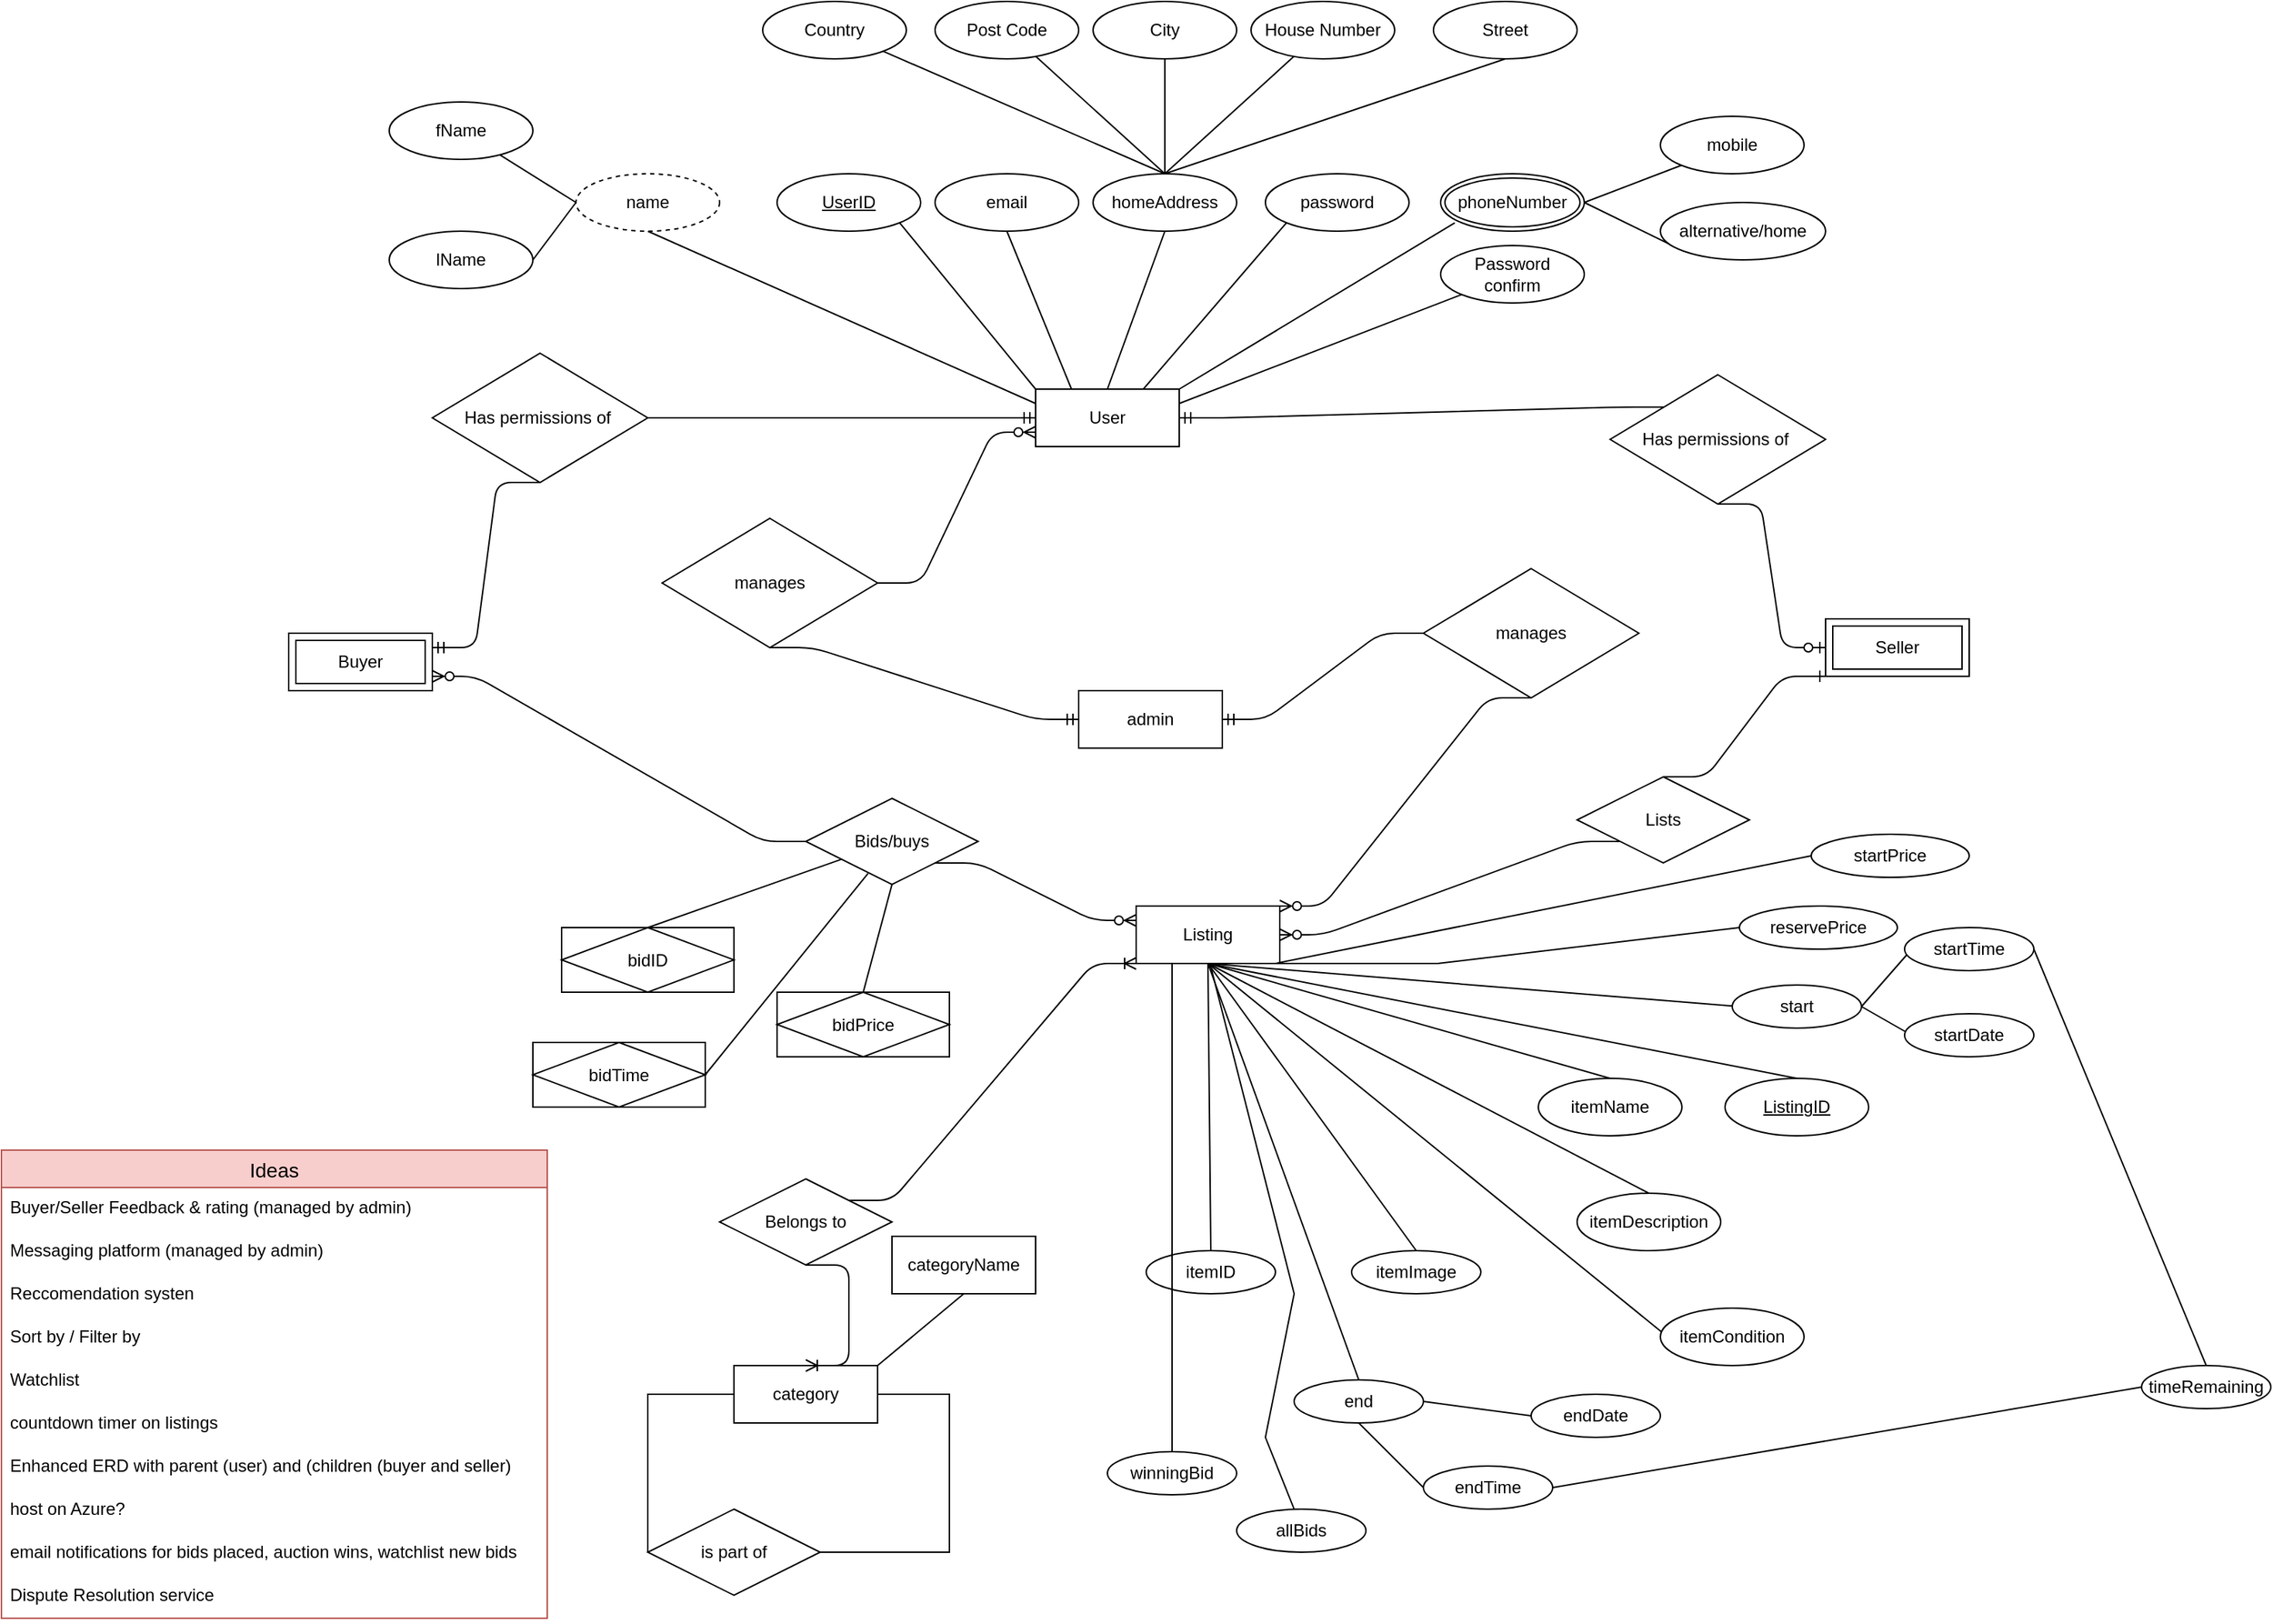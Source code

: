 <mxfile version="13.8.1" type="github"><diagram id="PBJe3xCFQkrLJ3TgRgL_" name="Page-1"><mxGraphModel dx="786" dy="470" grid="1" gridSize="10" guides="1" tooltips="1" connect="1" arrows="1" fold="1" page="1" pageScale="1" pageWidth="1654" pageHeight="1169" math="0" shadow="0"><root><mxCell id="0"/><mxCell id="1" parent="0"/><mxCell id="jdo_Bs8H3Nefda1nTduL-1" value="User" style="whiteSpace=wrap;html=1;align=center;" parent="1" vertex="1"><mxGeometry x="750" y="300" width="100" height="40" as="geometry"/></mxCell><mxCell id="jdo_Bs8H3Nefda1nTduL-9" value="Seller" style="shape=ext;margin=3;double=1;whiteSpace=wrap;html=1;align=center;" parent="1" vertex="1"><mxGeometry x="1300" y="460" width="100" height="40" as="geometry"/></mxCell><mxCell id="jdo_Bs8H3Nefda1nTduL-10" value="Buyer" style="shape=ext;margin=3;double=1;whiteSpace=wrap;html=1;align=center;" parent="1" vertex="1"><mxGeometry x="230" y="470" width="100" height="40" as="geometry"/></mxCell><mxCell id="jdo_Bs8H3Nefda1nTduL-14" value="" style="edgeStyle=entityRelationEdgeStyle;fontSize=12;html=1;endArrow=ERzeroToOne;endFill=1;rounded=1;exitX=0.5;exitY=1;exitDx=0;exitDy=0;entryX=0;entryY=0.5;entryDx=0;entryDy=0;" parent="1" source="mfhCSQvNzGBigoYCUfAT-83" target="jdo_Bs8H3Nefda1nTduL-9" edge="1"><mxGeometry width="100" height="100" relative="1" as="geometry"><mxPoint x="1215" y="400" as="sourcePoint"/><mxPoint x="970" y="500" as="targetPoint"/></mxGeometry></mxCell><mxCell id="jdo_Bs8H3Nefda1nTduL-17" value="" style="edgeStyle=entityRelationEdgeStyle;fontSize=12;html=1;endArrow=ERmandOne;entryX=0;entryY=0.5;entryDx=0;entryDy=0;exitX=1;exitY=0.5;exitDx=0;exitDy=0;" parent="1" source="mfhCSQvNzGBigoYCUfAT-85" target="jdo_Bs8H3Nefda1nTduL-1" edge="1"><mxGeometry width="100" height="100" relative="1" as="geometry"><mxPoint x="470.0" y="320" as="sourcePoint"/><mxPoint x="630" y="200" as="targetPoint"/></mxGeometry></mxCell><mxCell id="jdo_Bs8H3Nefda1nTduL-18" value="" style="edgeStyle=entityRelationEdgeStyle;fontSize=12;html=1;endArrow=ERmandOne;entryX=1;entryY=0.25;entryDx=0;entryDy=0;exitX=0.5;exitY=1;exitDx=0;exitDy=0;" parent="1" source="mfhCSQvNzGBigoYCUfAT-85" target="jdo_Bs8H3Nefda1nTduL-10" edge="1"><mxGeometry width="100" height="100" relative="1" as="geometry"><mxPoint x="410" y="350" as="sourcePoint"/><mxPoint x="380" y="350" as="targetPoint"/></mxGeometry></mxCell><mxCell id="jdo_Bs8H3Nefda1nTduL-20" value="Lists" style="shape=rhombus;perimeter=rhombusPerimeter;whiteSpace=wrap;html=1;align=center;" parent="1" vertex="1"><mxGeometry x="1127" y="570" width="120" height="60" as="geometry"/></mxCell><mxCell id="jdo_Bs8H3Nefda1nTduL-21" value="Listing" style="whiteSpace=wrap;html=1;align=center;" parent="1" vertex="1"><mxGeometry x="820" y="660" width="100" height="40" as="geometry"/></mxCell><mxCell id="jdo_Bs8H3Nefda1nTduL-22" value="" style="edgeStyle=entityRelationEdgeStyle;fontSize=12;html=1;endArrow=ERzeroToMany;endFill=1;entryX=1;entryY=0.5;entryDx=0;entryDy=0;exitX=0;exitY=1;exitDx=0;exitDy=0;" parent="1" source="jdo_Bs8H3Nefda1nTduL-20" target="jdo_Bs8H3Nefda1nTduL-21" edge="1"><mxGeometry width="100" height="100" relative="1" as="geometry"><mxPoint x="1190" y="620" as="sourcePoint"/><mxPoint x="1330" y="650" as="targetPoint"/></mxGeometry></mxCell><mxCell id="jdo_Bs8H3Nefda1nTduL-25" value="" style="edgeStyle=entityRelationEdgeStyle;fontSize=12;html=1;endArrow=ERmandOne;entryX=1;entryY=0.5;entryDx=0;entryDy=0;exitX=0;exitY=0;exitDx=0;exitDy=0;" parent="1" source="mfhCSQvNzGBigoYCUfAT-83" target="jdo_Bs8H3Nefda1nTduL-1" edge="1"><mxGeometry width="100" height="100" relative="1" as="geometry"><mxPoint x="1180" y="340" as="sourcePoint"/><mxPoint x="1030" y="120" as="targetPoint"/></mxGeometry></mxCell><mxCell id="jdo_Bs8H3Nefda1nTduL-26" value="ListingID" style="ellipse;whiteSpace=wrap;html=1;align=center;fontStyle=4;" parent="1" vertex="1"><mxGeometry x="1230" y="780" width="100" height="40" as="geometry"/></mxCell><mxCell id="jdo_Bs8H3Nefda1nTduL-27" value="" style="endArrow=none;html=1;rounded=0;entryX=0.5;entryY=0;entryDx=0;entryDy=0;exitX=0.5;exitY=1;exitDx=0;exitDy=0;" parent="1" source="jdo_Bs8H3Nefda1nTduL-21" target="jdo_Bs8H3Nefda1nTduL-26" edge="1"><mxGeometry relative="1" as="geometry"><mxPoint x="1270" y="460" as="sourcePoint"/><mxPoint x="1430" y="460" as="targetPoint"/></mxGeometry></mxCell><mxCell id="jdo_Bs8H3Nefda1nTduL-28" value="" style="edgeStyle=entityRelationEdgeStyle;fontSize=12;html=1;endArrow=ERone;endFill=1;entryX=0;entryY=1;entryDx=0;entryDy=0;exitX=0.5;exitY=0;exitDx=0;exitDy=0;" parent="1" source="jdo_Bs8H3Nefda1nTduL-20" target="jdo_Bs8H3Nefda1nTduL-9" edge="1"><mxGeometry width="100" height="100" relative="1" as="geometry"><mxPoint x="980" y="760" as="sourcePoint"/><mxPoint x="1080" y="660" as="targetPoint"/></mxGeometry></mxCell><mxCell id="jdo_Bs8H3Nefda1nTduL-29" value="itemName" style="ellipse;whiteSpace=wrap;html=1;align=center;" parent="1" vertex="1"><mxGeometry x="1100" y="780" width="100" height="40" as="geometry"/></mxCell><mxCell id="jdo_Bs8H3Nefda1nTduL-30" value="" style="endArrow=none;html=1;rounded=0;entryX=0.5;entryY=1;entryDx=0;entryDy=0;exitX=0.5;exitY=0;exitDx=0;exitDy=0;" parent="1" source="jdo_Bs8H3Nefda1nTduL-29" target="jdo_Bs8H3Nefda1nTduL-21" edge="1"><mxGeometry relative="1" as="geometry"><mxPoint x="850" y="770" as="sourcePoint"/><mxPoint x="1010" y="770" as="targetPoint"/></mxGeometry></mxCell><mxCell id="jdo_Bs8H3Nefda1nTduL-31" value="itemDescription" style="ellipse;whiteSpace=wrap;html=1;align=center;" parent="1" vertex="1"><mxGeometry x="1127" y="860" width="100" height="40" as="geometry"/></mxCell><mxCell id="jdo_Bs8H3Nefda1nTduL-34" value="" style="endArrow=none;html=1;rounded=0;entryX=0.5;entryY=1;entryDx=0;entryDy=0;exitX=0.5;exitY=0;exitDx=0;exitDy=0;" parent="1" source="jdo_Bs8H3Nefda1nTduL-31" target="jdo_Bs8H3Nefda1nTduL-21" edge="1"><mxGeometry relative="1" as="geometry"><mxPoint x="1040" y="810" as="sourcePoint"/><mxPoint x="1030" y="750" as="targetPoint"/></mxGeometry></mxCell><mxCell id="jdo_Bs8H3Nefda1nTduL-35" value="Bids/buys" style="shape=rhombus;perimeter=rhombusPerimeter;whiteSpace=wrap;html=1;align=center;" parent="1" vertex="1"><mxGeometry x="590" y="585" width="120" height="60" as="geometry"/></mxCell><mxCell id="jdo_Bs8H3Nefda1nTduL-37" value="" style="edgeStyle=entityRelationEdgeStyle;fontSize=12;html=1;endArrow=ERzeroToMany;endFill=1;entryX=0;entryY=0.25;entryDx=0;entryDy=0;exitX=1;exitY=1;exitDx=0;exitDy=0;" parent="1" source="jdo_Bs8H3Nefda1nTduL-35" target="jdo_Bs8H3Nefda1nTduL-21" edge="1"><mxGeometry width="100" height="100" relative="1" as="geometry"><mxPoint x="680" y="810" as="sourcePoint"/><mxPoint x="780" y="710" as="targetPoint"/></mxGeometry></mxCell><mxCell id="jdo_Bs8H3Nefda1nTduL-38" value="" style="edgeStyle=entityRelationEdgeStyle;fontSize=12;html=1;endArrow=ERzeroToMany;endFill=1;exitX=0;exitY=0.5;exitDx=0;exitDy=0;entryX=1;entryY=0.75;entryDx=0;entryDy=0;" parent="1" source="jdo_Bs8H3Nefda1nTduL-35" target="jdo_Bs8H3Nefda1nTduL-10" edge="1"><mxGeometry width="100" height="100" relative="1" as="geometry"><mxPoint x="690" y="640" as="sourcePoint"/><mxPoint x="510" y="510" as="targetPoint"/></mxGeometry></mxCell><mxCell id="jdo_Bs8H3Nefda1nTduL-40" value="" style="endArrow=none;html=1;rounded=0;entryX=0.5;entryY=0;entryDx=0;entryDy=0;exitX=0.5;exitY=1;exitDx=0;exitDy=0;" parent="1" source="jdo_Bs8H3Nefda1nTduL-35" target="mfhCSQvNzGBigoYCUfAT-106" edge="1"><mxGeometry relative="1" as="geometry"><mxPoint x="670" y="600" as="sourcePoint"/><mxPoint x="630.0" y="720" as="targetPoint"/></mxGeometry></mxCell><mxCell id="jdo_Bs8H3Nefda1nTduL-42" value="" style="endArrow=none;html=1;rounded=0;exitX=0.5;exitY=0;exitDx=0;exitDy=0;" parent="1" source="mfhCSQvNzGBigoYCUfAT-104" target="jdo_Bs8H3Nefda1nTduL-35" edge="1"><mxGeometry relative="1" as="geometry"><mxPoint x="490.0" y="675" as="sourcePoint"/><mxPoint x="910" y="610" as="targetPoint"/></mxGeometry></mxCell><mxCell id="jdo_Bs8H3Nefda1nTduL-43" value="end" style="ellipse;whiteSpace=wrap;html=1;align=center;" parent="1" vertex="1"><mxGeometry x="930" y="990" width="90" height="30" as="geometry"/></mxCell><mxCell id="jdo_Bs8H3Nefda1nTduL-44" value="" style="endArrow=none;html=1;rounded=0;entryX=0.5;entryY=1;entryDx=0;entryDy=0;exitX=0.5;exitY=0;exitDx=0;exitDy=0;" parent="1" source="jdo_Bs8H3Nefda1nTduL-43" target="jdo_Bs8H3Nefda1nTduL-21" edge="1"><mxGeometry relative="1" as="geometry"><mxPoint x="955.355" y="815.858" as="sourcePoint"/><mxPoint x="880" y="710" as="targetPoint"/></mxGeometry></mxCell><mxCell id="jdo_Bs8H3Nefda1nTduL-45" value="Belongs to" style="shape=rhombus;perimeter=rhombusPerimeter;whiteSpace=wrap;html=1;align=center;" parent="1" vertex="1"><mxGeometry x="530" y="850" width="120" height="60" as="geometry"/></mxCell><mxCell id="jdo_Bs8H3Nefda1nTduL-46" value="category" style="whiteSpace=wrap;html=1;align=center;" parent="1" vertex="1"><mxGeometry x="540" y="980" width="100" height="40" as="geometry"/></mxCell><mxCell id="jdo_Bs8H3Nefda1nTduL-50" value="" style="edgeStyle=entityRelationEdgeStyle;fontSize=12;html=1;endArrow=ERoneToMany;exitX=0.5;exitY=1;exitDx=0;exitDy=0;entryX=0.5;entryY=0;entryDx=0;entryDy=0;" parent="1" source="jdo_Bs8H3Nefda1nTduL-45" target="jdo_Bs8H3Nefda1nTduL-46" edge="1"><mxGeometry width="100" height="100" relative="1" as="geometry"><mxPoint x="767" y="870" as="sourcePoint"/><mxPoint x="940" y="690" as="targetPoint"/></mxGeometry></mxCell><mxCell id="mfhCSQvNzGBigoYCUfAT-18" style="edgeStyle=none;rounded=0;orthogonalLoop=1;jettySize=auto;html=1;exitX=1;exitY=1;exitDx=0;exitDy=0;entryX=0;entryY=0;entryDx=0;entryDy=0;endArrow=none;endFill=0;" parent="1" source="mfhCSQvNzGBigoYCUfAT-3" target="jdo_Bs8H3Nefda1nTduL-1" edge="1"><mxGeometry relative="1" as="geometry"/></mxCell><mxCell id="mfhCSQvNzGBigoYCUfAT-3" value="&lt;u&gt;UserID&lt;/u&gt;" style="ellipse;whiteSpace=wrap;html=1;align=center;" parent="1" vertex="1"><mxGeometry x="570" y="150" width="100" height="40" as="geometry"/></mxCell><mxCell id="mfhCSQvNzGBigoYCUfAT-17" style="edgeStyle=none;rounded=0;orthogonalLoop=1;jettySize=auto;html=1;exitX=0.5;exitY=1;exitDx=0;exitDy=0;entryX=0.25;entryY=0;entryDx=0;entryDy=0;endArrow=none;endFill=0;" parent="1" source="mfhCSQvNzGBigoYCUfAT-7" target="jdo_Bs8H3Nefda1nTduL-1" edge="1"><mxGeometry relative="1" as="geometry"/></mxCell><mxCell id="mfhCSQvNzGBigoYCUfAT-7" value="email" style="ellipse;whiteSpace=wrap;html=1;align=center;" parent="1" vertex="1"><mxGeometry x="680" y="150" width="100" height="40" as="geometry"/></mxCell><mxCell id="mfhCSQvNzGBigoYCUfAT-16" style="edgeStyle=none;rounded=0;orthogonalLoop=1;jettySize=auto;html=1;exitX=0.5;exitY=1;exitDx=0;exitDy=0;entryX=0.5;entryY=0;entryDx=0;entryDy=0;endArrow=none;endFill=0;" parent="1" target="jdo_Bs8H3Nefda1nTduL-1" edge="1"><mxGeometry relative="1" as="geometry"><mxPoint x="840.0" y="190" as="sourcePoint"/></mxGeometry></mxCell><mxCell id="mfhCSQvNzGBigoYCUfAT-19" style="edgeStyle=none;rounded=0;orthogonalLoop=1;jettySize=auto;html=1;exitX=0;exitY=1;exitDx=0;exitDy=0;entryX=0.75;entryY=0;entryDx=0;entryDy=0;endArrow=none;endFill=0;" parent="1" source="mfhCSQvNzGBigoYCUfAT-13" target="jdo_Bs8H3Nefda1nTduL-1" edge="1"><mxGeometry relative="1" as="geometry"/></mxCell><mxCell id="mfhCSQvNzGBigoYCUfAT-13" value="password" style="ellipse;whiteSpace=wrap;html=1;align=center;" parent="1" vertex="1"><mxGeometry x="910" y="150" width="100" height="40" as="geometry"/></mxCell><mxCell id="mfhCSQvNzGBigoYCUfAT-20" style="edgeStyle=none;rounded=0;orthogonalLoop=1;jettySize=auto;html=1;exitX=0;exitY=1;exitDx=0;exitDy=0;entryX=1;entryY=0;entryDx=0;entryDy=0;endArrow=none;endFill=0;" parent="1" target="jdo_Bs8H3Nefda1nTduL-1" edge="1"><mxGeometry relative="1" as="geometry"><mxPoint x="835" y="310" as="targetPoint"/><mxPoint x="1041.854" y="184.226" as="sourcePoint"/></mxGeometry></mxCell><mxCell id="mfhCSQvNzGBigoYCUfAT-23" style="edgeStyle=none;rounded=0;orthogonalLoop=1;jettySize=auto;html=1;exitX=0;exitY=1;exitDx=0;exitDy=0;entryX=1;entryY=0.25;entryDx=0;entryDy=0;endArrow=none;endFill=0;" parent="1" source="mfhCSQvNzGBigoYCUfAT-24" target="jdo_Bs8H3Nefda1nTduL-1" edge="1"><mxGeometry relative="1" as="geometry"><mxPoint x="827.0" y="340" as="targetPoint"/></mxGeometry></mxCell><mxCell id="mfhCSQvNzGBigoYCUfAT-24" value="Password&lt;br&gt;confirm" style="ellipse;whiteSpace=wrap;html=1;align=center;" parent="1" vertex="1"><mxGeometry x="1032" y="200" width="100" height="40" as="geometry"/></mxCell><mxCell id="mfhCSQvNzGBigoYCUfAT-27" value="itemImage" style="ellipse;whiteSpace=wrap;html=1;align=center;" parent="1" vertex="1"><mxGeometry x="970" y="900" width="90" height="30" as="geometry"/></mxCell><mxCell id="mfhCSQvNzGBigoYCUfAT-28" value="" style="endArrow=none;html=1;rounded=0;exitX=0.5;exitY=0;exitDx=0;exitDy=0;" parent="1" source="mfhCSQvNzGBigoYCUfAT-27" edge="1"><mxGeometry relative="1" as="geometry"><mxPoint x="1055.355" y="925.858" as="sourcePoint"/><mxPoint x="870" y="700" as="targetPoint"/></mxGeometry></mxCell><mxCell id="mfhCSQvNzGBigoYCUfAT-29" value="reservePrice" style="ellipse;whiteSpace=wrap;html=1;align=center;" parent="1" vertex="1"><mxGeometry x="1240" y="660" width="110" height="30" as="geometry"/></mxCell><mxCell id="mfhCSQvNzGBigoYCUfAT-30" value="" style="endArrow=none;html=1;rounded=0;entryX=1;entryY=1;entryDx=0;entryDy=0;exitX=0;exitY=0.5;exitDx=0;exitDy=0;" parent="1" source="mfhCSQvNzGBigoYCUfAT-29" edge="1"><mxGeometry relative="1" as="geometry"><mxPoint x="1005.355" y="925.858" as="sourcePoint"/><mxPoint x="870.0" y="700" as="targetPoint"/><Array as="points"><mxPoint x="1030" y="700"/></Array></mxGeometry></mxCell><mxCell id="mfhCSQvNzGBigoYCUfAT-34" value="itemID" style="ellipse;whiteSpace=wrap;html=1;align=center;" parent="1" vertex="1"><mxGeometry x="827" y="900" width="90" height="30" as="geometry"/></mxCell><mxCell id="mfhCSQvNzGBigoYCUfAT-35" value="" style="endArrow=none;html=1;rounded=0;exitX=0.5;exitY=0;exitDx=0;exitDy=0;" parent="1" source="mfhCSQvNzGBigoYCUfAT-34" edge="1"><mxGeometry relative="1" as="geometry"><mxPoint x="965.355" y="825.858" as="sourcePoint"/><mxPoint x="870" y="700" as="targetPoint"/></mxGeometry></mxCell><mxCell id="mfhCSQvNzGBigoYCUfAT-41" value="" style="endArrow=none;html=1;rounded=0;" parent="1" edge="1"><mxGeometry relative="1" as="geometry"><mxPoint x="1240" y="730" as="sourcePoint"/><mxPoint x="870" y="700" as="targetPoint"/></mxGeometry></mxCell><mxCell id="mfhCSQvNzGBigoYCUfAT-42" value="start" style="ellipse;whiteSpace=wrap;html=1;align=center;" parent="1" vertex="1"><mxGeometry x="1235" y="715" width="90" height="30" as="geometry"/></mxCell><mxCell id="mfhCSQvNzGBigoYCUfAT-44" value="" style="endArrow=none;html=1;rounded=0;entryX=1;entryY=0.5;entryDx=0;entryDy=0;exitX=0.361;exitY=0.871;exitDx=0;exitDy=0;exitPerimeter=0;" parent="1" source="jdo_Bs8H3Nefda1nTduL-35" target="mfhCSQvNzGBigoYCUfAT-105" edge="1"><mxGeometry relative="1" as="geometry"><mxPoint x="639.474" y="634.737" as="sourcePoint"/><mxPoint x="510.0" y="800" as="targetPoint"/></mxGeometry></mxCell><mxCell id="mfhCSQvNzGBigoYCUfAT-49" value="" style="edgeStyle=none;rounded=0;orthogonalLoop=1;jettySize=auto;html=1;endArrow=none;endFill=0;" parent="1" target="mfhCSQvNzGBigoYCUfAT-48" edge="1"><mxGeometry relative="1" as="geometry"><mxPoint x="840.0" y="150" as="sourcePoint"/></mxGeometry></mxCell><mxCell id="mfhCSQvNzGBigoYCUfAT-48" value="City" style="ellipse;whiteSpace=wrap;html=1;align=center;" parent="1" vertex="1"><mxGeometry x="790" y="30" width="100" height="40" as="geometry"/></mxCell><mxCell id="mfhCSQvNzGBigoYCUfAT-50" value="" style="edgeStyle=none;rounded=0;orthogonalLoop=1;jettySize=auto;html=1;exitX=0.5;exitY=0;exitDx=0;exitDy=0;endArrow=none;endFill=0;" parent="1" target="mfhCSQvNzGBigoYCUfAT-51" edge="1"><mxGeometry relative="1" as="geometry"><mxPoint x="840.0" y="150" as="sourcePoint"/></mxGeometry></mxCell><mxCell id="mfhCSQvNzGBigoYCUfAT-51" value="House Number" style="ellipse;whiteSpace=wrap;html=1;align=center;" parent="1" vertex="1"><mxGeometry x="900" y="30" width="100" height="40" as="geometry"/></mxCell><mxCell id="mfhCSQvNzGBigoYCUfAT-52" value="" style="edgeStyle=none;rounded=0;orthogonalLoop=1;jettySize=auto;html=1;exitX=0.5;exitY=0;exitDx=0;exitDy=0;endArrow=none;endFill=0;" parent="1" target="mfhCSQvNzGBigoYCUfAT-53" edge="1"><mxGeometry relative="1" as="geometry"><mxPoint x="840.0" y="150" as="sourcePoint"/></mxGeometry></mxCell><mxCell id="mfhCSQvNzGBigoYCUfAT-53" value="Post Code" style="ellipse;whiteSpace=wrap;html=1;align=center;" parent="1" vertex="1"><mxGeometry x="680" y="30" width="100" height="40" as="geometry"/></mxCell><mxCell id="mfhCSQvNzGBigoYCUfAT-55" value="" style="edgeStyle=none;rounded=0;orthogonalLoop=1;jettySize=auto;html=1;exitX=0.5;exitY=0;exitDx=0;exitDy=0;endArrow=none;endFill=0;" parent="1" target="mfhCSQvNzGBigoYCUfAT-56" edge="1"><mxGeometry relative="1" as="geometry"><mxPoint x="840.0" y="150" as="sourcePoint"/></mxGeometry></mxCell><mxCell id="mfhCSQvNzGBigoYCUfAT-56" value="Country" style="ellipse;whiteSpace=wrap;html=1;align=center;" parent="1" vertex="1"><mxGeometry x="560" y="30" width="100" height="40" as="geometry"/></mxCell><mxCell id="mfhCSQvNzGBigoYCUfAT-57" value="phoneNumber" style="ellipse;shape=doubleEllipse;margin=3;whiteSpace=wrap;html=1;align=center;" parent="1" vertex="1"><mxGeometry x="1032" y="150" width="100" height="40" as="geometry"/></mxCell><mxCell id="mfhCSQvNzGBigoYCUfAT-58" style="edgeStyle=none;rounded=0;orthogonalLoop=1;jettySize=auto;html=1;exitX=0.5;exitY=1;exitDx=0;exitDy=0;entryX=0;entryY=0.25;entryDx=0;entryDy=0;endArrow=none;endFill=0;" parent="1" source="mfhCSQvNzGBigoYCUfAT-66" target="jdo_Bs8H3Nefda1nTduL-1" edge="1"><mxGeometry relative="1" as="geometry"><mxPoint x="545.0" y="300" as="targetPoint"/><mxPoint x="370.0" y="130" as="sourcePoint"/></mxGeometry></mxCell><mxCell id="mfhCSQvNzGBigoYCUfAT-60" value="Street" style="ellipse;whiteSpace=wrap;html=1;align=center;" parent="1" vertex="1"><mxGeometry x="1027" y="30" width="100" height="40" as="geometry"/></mxCell><mxCell id="mfhCSQvNzGBigoYCUfAT-61" value="" style="edgeStyle=none;rounded=0;orthogonalLoop=1;jettySize=auto;html=1;exitX=0.5;exitY=0;exitDx=0;exitDy=0;endArrow=none;endFill=0;entryX=0.5;entryY=1;entryDx=0;entryDy=0;" parent="1" target="mfhCSQvNzGBigoYCUfAT-60" edge="1"><mxGeometry relative="1" as="geometry"><mxPoint x="840.0" y="150" as="sourcePoint"/><mxPoint x="939.953" y="78.322" as="targetPoint"/></mxGeometry></mxCell><mxCell id="mfhCSQvNzGBigoYCUfAT-66" value="name" style="ellipse;whiteSpace=wrap;html=1;align=center;dashed=1;" parent="1" vertex="1"><mxGeometry x="430" y="150" width="100" height="40" as="geometry"/></mxCell><mxCell id="mfhCSQvNzGBigoYCUfAT-67" value="" style="edgeStyle=none;rounded=0;orthogonalLoop=1;jettySize=auto;html=1;endArrow=none;endFill=0;exitX=0;exitY=0.5;exitDx=0;exitDy=0;" parent="1" source="mfhCSQvNzGBigoYCUfAT-66" target="mfhCSQvNzGBigoYCUfAT-68" edge="1"><mxGeometry relative="1" as="geometry"><mxPoint x="520.0" y="230" as="sourcePoint"/></mxGeometry></mxCell><mxCell id="mfhCSQvNzGBigoYCUfAT-68" value="fName" style="ellipse;whiteSpace=wrap;html=1;align=center;" parent="1" vertex="1"><mxGeometry x="300" y="100" width="100" height="40" as="geometry"/></mxCell><mxCell id="mfhCSQvNzGBigoYCUfAT-69" value="lName" style="ellipse;whiteSpace=wrap;html=1;align=center;" parent="1" vertex="1"><mxGeometry x="300" y="190" width="100" height="40" as="geometry"/></mxCell><mxCell id="mfhCSQvNzGBigoYCUfAT-70" value="" style="edgeStyle=none;rounded=0;orthogonalLoop=1;jettySize=auto;html=1;endArrow=none;endFill=0;exitX=0;exitY=0.5;exitDx=0;exitDy=0;entryX=1;entryY=0.5;entryDx=0;entryDy=0;" parent="1" source="mfhCSQvNzGBigoYCUfAT-66" target="mfhCSQvNzGBigoYCUfAT-69" edge="1"><mxGeometry relative="1" as="geometry"><mxPoint x="440.0" y="180" as="sourcePoint"/><mxPoint x="386.896" y="146.86" as="targetPoint"/></mxGeometry></mxCell><mxCell id="mfhCSQvNzGBigoYCUfAT-71" style="edgeStyle=none;rounded=0;orthogonalLoop=1;jettySize=auto;html=1;exitX=0;exitY=1;exitDx=0;exitDy=0;entryX=1;entryY=0.5;entryDx=0;entryDy=0;endArrow=none;endFill=0;" parent="1" source="mfhCSQvNzGBigoYCUfAT-72" target="mfhCSQvNzGBigoYCUfAT-57" edge="1"><mxGeometry relative="1" as="geometry"><mxPoint x="1100.0" y="260" as="targetPoint"/></mxGeometry></mxCell><mxCell id="mfhCSQvNzGBigoYCUfAT-72" value="mobile" style="ellipse;whiteSpace=wrap;html=1;align=center;" parent="1" vertex="1"><mxGeometry x="1185" y="110" width="100" height="40" as="geometry"/></mxCell><mxCell id="mfhCSQvNzGBigoYCUfAT-73" style="edgeStyle=none;rounded=0;orthogonalLoop=1;jettySize=auto;html=1;exitX=0;exitY=1;exitDx=0;exitDy=0;entryX=1;entryY=0.5;entryDx=0;entryDy=0;endArrow=none;endFill=0;" parent="1" source="mfhCSQvNzGBigoYCUfAT-74" target="mfhCSQvNzGBigoYCUfAT-57" edge="1"><mxGeometry relative="1" as="geometry"><mxPoint x="1132" y="230" as="targetPoint"/></mxGeometry></mxCell><mxCell id="mfhCSQvNzGBigoYCUfAT-74" value="alternative/home" style="ellipse;whiteSpace=wrap;html=1;align=center;" parent="1" vertex="1"><mxGeometry x="1185" y="170" width="115" height="40" as="geometry"/></mxCell><mxCell id="mfhCSQvNzGBigoYCUfAT-79" value="" style="edgeStyle=entityRelationEdgeStyle;fontSize=12;html=1;endArrow=ERmandOne;exitX=0.5;exitY=1;exitDx=0;exitDy=0;entryX=0;entryY=0.5;entryDx=0;entryDy=0;" parent="1" source="mfhCSQvNzGBigoYCUfAT-81" target="mfhCSQvNzGBigoYCUfAT-109" edge="1"><mxGeometry width="100" height="100" relative="1" as="geometry"><mxPoint x="710" y="520" as="sourcePoint"/><mxPoint x="770" y="530" as="targetPoint"/></mxGeometry></mxCell><mxCell id="mfhCSQvNzGBigoYCUfAT-81" value="manages" style="shape=rhombus;perimeter=rhombusPerimeter;whiteSpace=wrap;html=1;align=center;" parent="1" vertex="1"><mxGeometry x="490" y="390" width="150" height="90" as="geometry"/></mxCell><mxCell id="mfhCSQvNzGBigoYCUfAT-83" value="Has permissions of&amp;nbsp;" style="shape=rhombus;perimeter=rhombusPerimeter;whiteSpace=wrap;html=1;align=center;" parent="1" vertex="1"><mxGeometry x="1150" y="290" width="150" height="90" as="geometry"/></mxCell><mxCell id="mfhCSQvNzGBigoYCUfAT-85" value="Has permissions of&amp;nbsp;" style="shape=rhombus;perimeter=rhombusPerimeter;whiteSpace=wrap;html=1;align=center;" parent="1" vertex="1"><mxGeometry x="330" y="275" width="150" height="90" as="geometry"/></mxCell><mxCell id="mfhCSQvNzGBigoYCUfAT-90" value="manages" style="shape=rhombus;perimeter=rhombusPerimeter;whiteSpace=wrap;html=1;align=center;" parent="1" vertex="1"><mxGeometry x="1020" y="425" width="150" height="90" as="geometry"/></mxCell><mxCell id="mfhCSQvNzGBigoYCUfAT-92" value="winningBid" style="ellipse;whiteSpace=wrap;html=1;align=center;" parent="1" vertex="1"><mxGeometry x="800" y="1040" width="90" height="30" as="geometry"/></mxCell><mxCell id="mfhCSQvNzGBigoYCUfAT-93" value="" style="endArrow=none;html=1;rounded=0;exitX=0.5;exitY=0;exitDx=0;exitDy=0;entryX=0.25;entryY=1;entryDx=0;entryDy=0;" parent="1" source="mfhCSQvNzGBigoYCUfAT-92" target="jdo_Bs8H3Nefda1nTduL-21" edge="1"><mxGeometry relative="1" as="geometry"><mxPoint x="975.355" y="835.858" as="sourcePoint"/><mxPoint x="880.0" y="710" as="targetPoint"/></mxGeometry></mxCell><mxCell id="mfhCSQvNzGBigoYCUfAT-94" value="homeAddress" style="ellipse;whiteSpace=wrap;html=1;align=center;" parent="1" vertex="1"><mxGeometry x="790" y="150" width="100" height="40" as="geometry"/></mxCell><mxCell id="mfhCSQvNzGBigoYCUfAT-95" value="" style="endArrow=none;html=1;rounded=0;entryX=1;entryY=0.5;entryDx=0;entryDy=0;" parent="1" target="mfhCSQvNzGBigoYCUfAT-42" edge="1"><mxGeometry relative="1" as="geometry"><mxPoint x="1360" y="690" as="sourcePoint"/><mxPoint x="990.0" y="660" as="targetPoint"/></mxGeometry></mxCell><mxCell id="mfhCSQvNzGBigoYCUfAT-96" value="startTime" style="ellipse;whiteSpace=wrap;html=1;align=center;" parent="1" vertex="1"><mxGeometry x="1355" y="675" width="90" height="30" as="geometry"/></mxCell><mxCell id="mfhCSQvNzGBigoYCUfAT-97" value="" style="endArrow=none;html=1;rounded=0;entryX=1;entryY=0.5;entryDx=0;entryDy=0;" parent="1" target="mfhCSQvNzGBigoYCUfAT-42" edge="1"><mxGeometry relative="1" as="geometry"><mxPoint x="1360" y="750" as="sourcePoint"/><mxPoint x="1325.0" y="790" as="targetPoint"/></mxGeometry></mxCell><mxCell id="mfhCSQvNzGBigoYCUfAT-98" value="startDate" style="ellipse;whiteSpace=wrap;html=1;align=center;" parent="1" vertex="1"><mxGeometry x="1355" y="735" width="90" height="30" as="geometry"/></mxCell><mxCell id="mfhCSQvNzGBigoYCUfAT-99" value="" style="endArrow=none;html=1;rounded=0;entryX=0.5;entryY=1;entryDx=0;entryDy=0;exitX=0;exitY=0.5;exitDx=0;exitDy=0;" parent="1" source="mfhCSQvNzGBigoYCUfAT-100" target="jdo_Bs8H3Nefda1nTduL-43" edge="1"><mxGeometry relative="1" as="geometry"><mxPoint x="1015" y="1070" as="sourcePoint"/><mxPoint x="980.0" y="1082.5" as="targetPoint"/></mxGeometry></mxCell><mxCell id="mfhCSQvNzGBigoYCUfAT-100" value="endTime" style="ellipse;whiteSpace=wrap;html=1;align=center;" parent="1" vertex="1"><mxGeometry x="1020" y="1050" width="90" height="30" as="geometry"/></mxCell><mxCell id="mfhCSQvNzGBigoYCUfAT-101" value="" style="endArrow=none;html=1;rounded=0;entryX=1;entryY=0.5;entryDx=0;entryDy=0;exitX=0;exitY=0.5;exitDx=0;exitDy=0;" parent="1" source="mfhCSQvNzGBigoYCUfAT-102" target="jdo_Bs8H3Nefda1nTduL-43" edge="1"><mxGeometry relative="1" as="geometry"><mxPoint x="1090" y="1020" as="sourcePoint"/><mxPoint x="1050" y="970" as="targetPoint"/></mxGeometry></mxCell><mxCell id="mfhCSQvNzGBigoYCUfAT-102" value="endDate" style="ellipse;whiteSpace=wrap;html=1;align=center;" parent="1" vertex="1"><mxGeometry x="1095" y="1000" width="90" height="30" as="geometry"/></mxCell><mxCell id="mfhCSQvNzGBigoYCUfAT-104" value="bidID" style="shape=associativeEntity;whiteSpace=wrap;html=1;align=center;" parent="1" vertex="1"><mxGeometry x="420" y="675" width="120" height="45" as="geometry"/></mxCell><mxCell id="mfhCSQvNzGBigoYCUfAT-105" value="bidTime" style="shape=associativeEntity;whiteSpace=wrap;html=1;align=center;" parent="1" vertex="1"><mxGeometry x="400" y="755" width="120" height="45" as="geometry"/></mxCell><mxCell id="mfhCSQvNzGBigoYCUfAT-106" value="bidPrice" style="shape=associativeEntity;whiteSpace=wrap;html=1;align=center;" parent="1" vertex="1"><mxGeometry x="570" y="720" width="120" height="45" as="geometry"/></mxCell><mxCell id="mfhCSQvNzGBigoYCUfAT-107" value="" style="endArrow=none;html=1;rounded=0;" parent="1" edge="1"><mxGeometry relative="1" as="geometry"><mxPoint x="1190" y="960" as="sourcePoint"/><mxPoint x="870" y="700" as="targetPoint"/></mxGeometry></mxCell><mxCell id="mfhCSQvNzGBigoYCUfAT-108" value="itemCondition" style="ellipse;whiteSpace=wrap;html=1;align=center;" parent="1" vertex="1"><mxGeometry x="1185" y="940" width="100" height="40" as="geometry"/></mxCell><mxCell id="mfhCSQvNzGBigoYCUfAT-109" value="admin" style="whiteSpace=wrap;html=1;align=center;" parent="1" vertex="1"><mxGeometry x="780" y="510" width="100" height="40" as="geometry"/></mxCell><mxCell id="mfhCSQvNzGBigoYCUfAT-111" value="" style="edgeStyle=entityRelationEdgeStyle;fontSize=12;html=1;endArrow=ERzeroToMany;endFill=1;entryX=1;entryY=0;entryDx=0;entryDy=0;exitX=0.5;exitY=1;exitDx=0;exitDy=0;" parent="1" source="mfhCSQvNzGBigoYCUfAT-90" target="jdo_Bs8H3Nefda1nTduL-21" edge="1"><mxGeometry width="100" height="100" relative="1" as="geometry"><mxPoint x="950" y="590" as="sourcePoint"/><mxPoint x="1050" y="490" as="targetPoint"/></mxGeometry></mxCell><mxCell id="mfhCSQvNzGBigoYCUfAT-112" value="" style="edgeStyle=entityRelationEdgeStyle;fontSize=12;html=1;endArrow=ERmandOne;entryX=1;entryY=0.5;entryDx=0;entryDy=0;exitX=0;exitY=0.5;exitDx=0;exitDy=0;" parent="1" source="mfhCSQvNzGBigoYCUfAT-90" target="mfhCSQvNzGBigoYCUfAT-109" edge="1"><mxGeometry width="100" height="100" relative="1" as="geometry"><mxPoint x="890" y="500" as="sourcePoint"/><mxPoint x="990" y="400" as="targetPoint"/></mxGeometry></mxCell><mxCell id="mfhCSQvNzGBigoYCUfAT-113" value="" style="edgeStyle=entityRelationEdgeStyle;fontSize=12;html=1;endArrow=ERzeroToMany;endFill=1;entryX=0;entryY=0.75;entryDx=0;entryDy=0;exitX=1;exitY=0.5;exitDx=0;exitDy=0;" parent="1" source="mfhCSQvNzGBigoYCUfAT-81" target="jdo_Bs8H3Nefda1nTduL-1" edge="1"><mxGeometry width="100" height="100" relative="1" as="geometry"><mxPoint x="670" y="580" as="sourcePoint"/><mxPoint x="770" y="480" as="targetPoint"/></mxGeometry></mxCell><mxCell id="mfhCSQvNzGBigoYCUfAT-115" value="Ideas" style="swimlane;fontStyle=0;childLayout=stackLayout;horizontal=1;startSize=26;horizontalStack=0;resizeParent=1;resizeParentMax=0;resizeLast=0;collapsible=1;marginBottom=0;align=center;fontSize=14;fillColor=#f8cecc;strokeColor=#b85450;" parent="1" vertex="1"><mxGeometry x="30" y="830" width="380" height="326" as="geometry"><mxRectangle x="80" y="840" width="70" height="26" as="alternateBounds"/></mxGeometry></mxCell><mxCell id="mfhCSQvNzGBigoYCUfAT-116" value="Buyer/Seller Feedback &amp; rating (managed by admin)" style="text;strokeColor=none;fillColor=none;spacingLeft=4;spacingRight=4;overflow=hidden;rotatable=0;points=[[0,0.5],[1,0.5]];portConstraint=eastwest;fontSize=12;" parent="mfhCSQvNzGBigoYCUfAT-115" vertex="1"><mxGeometry y="26" width="380" height="30" as="geometry"/></mxCell><mxCell id="mfhCSQvNzGBigoYCUfAT-117" value="Messaging platform (managed by admin)" style="text;strokeColor=none;fillColor=none;spacingLeft=4;spacingRight=4;overflow=hidden;rotatable=0;points=[[0,0.5],[1,0.5]];portConstraint=eastwest;fontSize=12;" parent="mfhCSQvNzGBigoYCUfAT-115" vertex="1"><mxGeometry y="56" width="380" height="30" as="geometry"/></mxCell><mxCell id="mfhCSQvNzGBigoYCUfAT-118" value="Reccomendation systen&#10;" style="text;strokeColor=none;fillColor=none;spacingLeft=4;spacingRight=4;overflow=hidden;rotatable=0;points=[[0,0.5],[1,0.5]];portConstraint=eastwest;fontSize=12;" parent="mfhCSQvNzGBigoYCUfAT-115" vertex="1"><mxGeometry y="86" width="380" height="30" as="geometry"/></mxCell><mxCell id="mfhCSQvNzGBigoYCUfAT-119" value="Sort by / Filter by" style="text;strokeColor=none;fillColor=none;spacingLeft=4;spacingRight=4;overflow=hidden;rotatable=0;points=[[0,0.5],[1,0.5]];portConstraint=eastwest;fontSize=12;" parent="mfhCSQvNzGBigoYCUfAT-115" vertex="1"><mxGeometry y="116" width="380" height="30" as="geometry"/></mxCell><mxCell id="mfhCSQvNzGBigoYCUfAT-120" value="Watchlist" style="text;strokeColor=none;fillColor=none;spacingLeft=4;spacingRight=4;overflow=hidden;rotatable=0;points=[[0,0.5],[1,0.5]];portConstraint=eastwest;fontSize=12;" parent="mfhCSQvNzGBigoYCUfAT-115" vertex="1"><mxGeometry y="146" width="380" height="30" as="geometry"/></mxCell><mxCell id="mfhCSQvNzGBigoYCUfAT-121" value="countdown timer on listings" style="text;strokeColor=none;fillColor=none;spacingLeft=4;spacingRight=4;overflow=hidden;rotatable=0;points=[[0,0.5],[1,0.5]];portConstraint=eastwest;fontSize=12;" parent="mfhCSQvNzGBigoYCUfAT-115" vertex="1"><mxGeometry y="176" width="380" height="30" as="geometry"/></mxCell><mxCell id="mfhCSQvNzGBigoYCUfAT-122" value="Enhanced ERD with parent (user) and (children (buyer and seller)" style="text;strokeColor=none;fillColor=none;spacingLeft=4;spacingRight=4;overflow=hidden;rotatable=0;points=[[0,0.5],[1,0.5]];portConstraint=eastwest;fontSize=12;" parent="mfhCSQvNzGBigoYCUfAT-115" vertex="1"><mxGeometry y="206" width="380" height="30" as="geometry"/></mxCell><mxCell id="mfhCSQvNzGBigoYCUfAT-123" value="host on Azure?" style="text;strokeColor=none;fillColor=none;spacingLeft=4;spacingRight=4;overflow=hidden;rotatable=0;points=[[0,0.5],[1,0.5]];portConstraint=eastwest;fontSize=12;" parent="mfhCSQvNzGBigoYCUfAT-115" vertex="1"><mxGeometry y="236" width="380" height="30" as="geometry"/></mxCell><mxCell id="mfhCSQvNzGBigoYCUfAT-124" value="email notifications for bids placed, auction wins, watchlist new bids" style="text;strokeColor=none;fillColor=none;spacingLeft=4;spacingRight=4;overflow=hidden;rotatable=0;points=[[0,0.5],[1,0.5]];portConstraint=eastwest;fontSize=12;" parent="mfhCSQvNzGBigoYCUfAT-115" vertex="1"><mxGeometry y="266" width="380" height="30" as="geometry"/></mxCell><mxCell id="mfhCSQvNzGBigoYCUfAT-125" value="Dispute Resolution service" style="text;strokeColor=none;fillColor=none;spacingLeft=4;spacingRight=4;overflow=hidden;rotatable=0;points=[[0,0.5],[1,0.5]];portConstraint=eastwest;fontSize=12;" parent="mfhCSQvNzGBigoYCUfAT-115" vertex="1"><mxGeometry y="296" width="380" height="30" as="geometry"/></mxCell><mxCell id="mfhCSQvNzGBigoYCUfAT-126" value="startPrice" style="ellipse;whiteSpace=wrap;html=1;align=center;" parent="1" vertex="1"><mxGeometry x="1290" y="610" width="110" height="30" as="geometry"/></mxCell><mxCell id="mfhCSQvNzGBigoYCUfAT-127" value="" style="endArrow=none;html=1;rounded=0;exitX=0;exitY=0.5;exitDx=0;exitDy=0;" parent="1" source="mfhCSQvNzGBigoYCUfAT-126" edge="1"><mxGeometry relative="1" as="geometry"><mxPoint x="1287" y="720" as="sourcePoint"/><mxPoint x="917" y="700" as="targetPoint"/></mxGeometry></mxCell><mxCell id="mfhCSQvNzGBigoYCUfAT-128" value="" style="edgeStyle=entityRelationEdgeStyle;fontSize=12;html=1;endArrow=ERoneToMany;entryX=0;entryY=1;entryDx=0;entryDy=0;exitX=1;exitY=0;exitDx=0;exitDy=0;" parent="1" source="jdo_Bs8H3Nefda1nTduL-45" target="jdo_Bs8H3Nefda1nTduL-21" edge="1"><mxGeometry width="100" height="100" relative="1" as="geometry"><mxPoint x="590" y="850" as="sourcePoint"/><mxPoint x="770" y="745" as="targetPoint"/></mxGeometry></mxCell><mxCell id="mfhCSQvNzGBigoYCUfAT-129" value="is part of" style="shape=rhombus;perimeter=rhombusPerimeter;whiteSpace=wrap;html=1;align=center;" parent="1" vertex="1"><mxGeometry x="480" y="1080" width="120" height="60" as="geometry"/></mxCell><mxCell id="mfhCSQvNzGBigoYCUfAT-130" value="" style="endArrow=none;html=1;rounded=0;entryX=0;entryY=0.5;entryDx=0;entryDy=0;exitX=0;exitY=0.5;exitDx=0;exitDy=0;" parent="1" source="jdo_Bs8H3Nefda1nTduL-46" target="mfhCSQvNzGBigoYCUfAT-129" edge="1"><mxGeometry relative="1" as="geometry"><mxPoint x="650" y="1060" as="sourcePoint"/><mxPoint x="810" y="1060" as="targetPoint"/><Array as="points"><mxPoint x="480" y="1000"/></Array></mxGeometry></mxCell><mxCell id="mfhCSQvNzGBigoYCUfAT-131" value="" style="endArrow=none;html=1;rounded=0;entryX=1;entryY=0.5;entryDx=0;entryDy=0;exitX=1;exitY=0.5;exitDx=0;exitDy=0;" parent="1" source="jdo_Bs8H3Nefda1nTduL-46" target="mfhCSQvNzGBigoYCUfAT-129" edge="1"><mxGeometry relative="1" as="geometry"><mxPoint x="690" y="1000" as="sourcePoint"/><mxPoint x="780.0" y="1090" as="targetPoint"/><Array as="points"><mxPoint x="690" y="1000"/><mxPoint x="690" y="1110"/></Array></mxGeometry></mxCell><mxCell id="mfhCSQvNzGBigoYCUfAT-132" value="" style="endArrow=none;html=1;rounded=0;entryX=0.5;entryY=1;entryDx=0;entryDy=0;" parent="1" target="mfhCSQvNzGBigoYCUfAT-133" edge="1"><mxGeometry relative="1" as="geometry"><mxPoint x="640" y="980" as="sourcePoint"/><mxPoint x="690" y="930" as="targetPoint"/></mxGeometry></mxCell><mxCell id="mfhCSQvNzGBigoYCUfAT-133" value="categoryName" style="whiteSpace=wrap;html=1;align=center;" parent="1" vertex="1"><mxGeometry x="650" y="890" width="100" height="40" as="geometry"/></mxCell><mxCell id="mfhCSQvNzGBigoYCUfAT-136" value="" style="endArrow=none;html=1;rounded=0;entryX=1;entryY=0.5;entryDx=0;entryDy=0;exitX=0;exitY=0.5;exitDx=0;exitDy=0;" parent="1" source="mfhCSQvNzGBigoYCUfAT-137" target="mfhCSQvNzGBigoYCUfAT-100" edge="1"><mxGeometry relative="1" as="geometry"><mxPoint x="1240" y="1100" as="sourcePoint"/><mxPoint x="1200.0" y="1050" as="targetPoint"/></mxGeometry></mxCell><mxCell id="mfhCSQvNzGBigoYCUfAT-137" value="timeRemaining" style="ellipse;whiteSpace=wrap;html=1;align=center;" parent="1" vertex="1"><mxGeometry x="1520" y="980" width="90" height="30" as="geometry"/></mxCell><mxCell id="mfhCSQvNzGBigoYCUfAT-138" value="" style="endArrow=none;html=1;rounded=0;entryX=1;entryY=0.5;entryDx=0;entryDy=0;exitX=0.5;exitY=0;exitDx=0;exitDy=0;" parent="1" source="mfhCSQvNzGBigoYCUfAT-137" target="mfhCSQvNzGBigoYCUfAT-96" edge="1"><mxGeometry relative="1" as="geometry"><mxPoint x="1570" y="958" as="sourcePoint"/><mxPoint x="1160.0" y="1028" as="targetPoint"/></mxGeometry></mxCell><mxCell id="mfhCSQvNzGBigoYCUfAT-139" value="" style="endArrow=none;html=1;rounded=0;entryX=0.25;entryY=1;entryDx=0;entryDy=0;" parent="1" edge="1"><mxGeometry relative="1" as="geometry"><mxPoint x="930" y="1080" as="sourcePoint"/><mxPoint x="871.41" y="700" as="targetPoint"/><Array as="points"><mxPoint x="910" y="1030"/><mxPoint x="930" y="930"/></Array></mxGeometry></mxCell><mxCell id="mfhCSQvNzGBigoYCUfAT-140" value="allBids" style="ellipse;whiteSpace=wrap;html=1;align=center;" parent="1" vertex="1"><mxGeometry x="890" y="1080" width="90" height="30" as="geometry"/></mxCell></root></mxGraphModel></diagram></mxfile>